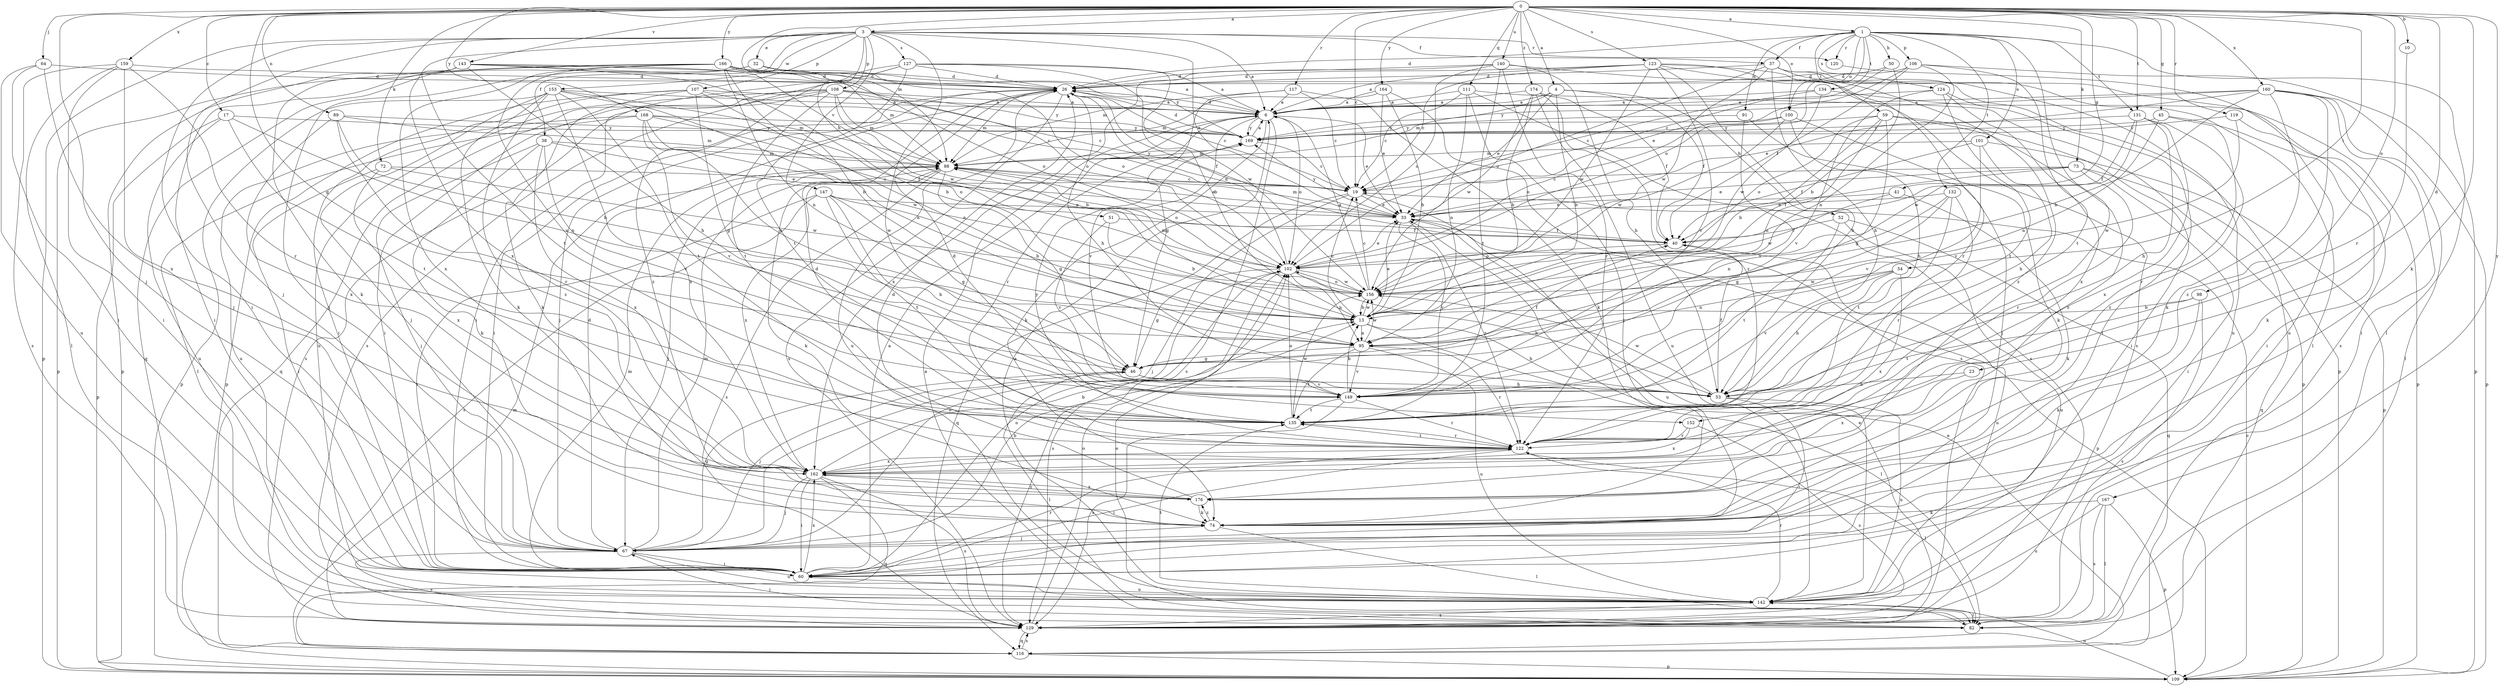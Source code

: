 strict digraph  {
0;
1;
3;
4;
6;
10;
13;
17;
19;
23;
26;
32;
33;
37;
38;
40;
41;
45;
46;
50;
51;
52;
53;
54;
59;
60;
64;
67;
72;
73;
74;
82;
88;
89;
91;
95;
98;
100;
101;
102;
106;
107;
108;
109;
111;
116;
117;
119;
120;
122;
123;
124;
127;
129;
131;
132;
134;
135;
140;
142;
143;
147;
149;
152;
153;
156;
159;
160;
162;
164;
166;
167;
168;
169;
174;
176;
0 -> 1  [label=a];
0 -> 3  [label=a];
0 -> 4  [label=a];
0 -> 10  [label=b];
0 -> 17  [label=c];
0 -> 19  [label=c];
0 -> 23  [label=d];
0 -> 41  [label=g];
0 -> 45  [label=g];
0 -> 46  [label=g];
0 -> 54  [label=i];
0 -> 64  [label=j];
0 -> 67  [label=j];
0 -> 72  [label=k];
0 -> 73  [label=k];
0 -> 74  [label=k];
0 -> 88  [label=m];
0 -> 89  [label=n];
0 -> 98  [label=o];
0 -> 100  [label=o];
0 -> 111  [label=q];
0 -> 117  [label=r];
0 -> 119  [label=r];
0 -> 123  [label=s];
0 -> 131  [label=t];
0 -> 140  [label=u];
0 -> 143  [label=v];
0 -> 159  [label=x];
0 -> 160  [label=x];
0 -> 164  [label=y];
0 -> 166  [label=y];
0 -> 167  [label=y];
0 -> 168  [label=y];
0 -> 174  [label=z];
1 -> 26  [label=d];
1 -> 37  [label=f];
1 -> 50  [label=h];
1 -> 59  [label=i];
1 -> 82  [label=l];
1 -> 91  [label=n];
1 -> 100  [label=o];
1 -> 101  [label=o];
1 -> 102  [label=o];
1 -> 106  [label=p];
1 -> 120  [label=r];
1 -> 124  [label=s];
1 -> 131  [label=t];
1 -> 132  [label=t];
1 -> 134  [label=t];
1 -> 152  [label=w];
3 -> 6  [label=a];
3 -> 32  [label=e];
3 -> 33  [label=e];
3 -> 37  [label=f];
3 -> 38  [label=f];
3 -> 51  [label=h];
3 -> 60  [label=i];
3 -> 67  [label=j];
3 -> 107  [label=p];
3 -> 108  [label=p];
3 -> 109  [label=p];
3 -> 120  [label=r];
3 -> 127  [label=s];
3 -> 147  [label=v];
3 -> 152  [label=w];
3 -> 153  [label=w];
3 -> 162  [label=x];
4 -> 6  [label=a];
4 -> 13  [label=b];
4 -> 33  [label=e];
4 -> 40  [label=f];
4 -> 52  [label=h];
4 -> 169  [label=y];
6 -> 26  [label=d];
6 -> 33  [label=e];
6 -> 74  [label=k];
6 -> 102  [label=o];
6 -> 122  [label=r];
6 -> 129  [label=s];
6 -> 149  [label=v];
6 -> 169  [label=y];
10 -> 122  [label=r];
13 -> 19  [label=c];
13 -> 33  [label=e];
13 -> 53  [label=h];
13 -> 82  [label=l];
13 -> 95  [label=n];
13 -> 156  [label=w];
17 -> 95  [label=n];
17 -> 109  [label=p];
17 -> 135  [label=t];
17 -> 142  [label=u];
17 -> 169  [label=y];
19 -> 33  [label=e];
19 -> 67  [label=j];
19 -> 116  [label=q];
19 -> 142  [label=u];
23 -> 53  [label=h];
23 -> 162  [label=x];
26 -> 6  [label=a];
26 -> 19  [label=c];
26 -> 40  [label=f];
26 -> 53  [label=h];
26 -> 60  [label=i];
26 -> 67  [label=j];
26 -> 88  [label=m];
26 -> 129  [label=s];
26 -> 142  [label=u];
32 -> 26  [label=d];
32 -> 67  [label=j];
32 -> 102  [label=o];
32 -> 116  [label=q];
33 -> 40  [label=f];
33 -> 88  [label=m];
33 -> 109  [label=p];
33 -> 122  [label=r];
33 -> 149  [label=v];
33 -> 169  [label=y];
37 -> 26  [label=d];
37 -> 53  [label=h];
37 -> 82  [label=l];
37 -> 102  [label=o];
37 -> 129  [label=s];
37 -> 142  [label=u];
37 -> 156  [label=w];
38 -> 33  [label=e];
38 -> 67  [label=j];
38 -> 74  [label=k];
38 -> 88  [label=m];
38 -> 149  [label=v];
38 -> 162  [label=x];
40 -> 102  [label=o];
40 -> 142  [label=u];
41 -> 33  [label=e];
41 -> 74  [label=k];
41 -> 156  [label=w];
45 -> 60  [label=i];
45 -> 95  [label=n];
45 -> 122  [label=r];
45 -> 169  [label=y];
46 -> 40  [label=f];
46 -> 53  [label=h];
46 -> 67  [label=j];
46 -> 82  [label=l];
46 -> 149  [label=v];
50 -> 13  [label=b];
50 -> 19  [label=c];
50 -> 26  [label=d];
51 -> 13  [label=b];
51 -> 40  [label=f];
51 -> 149  [label=v];
52 -> 40  [label=f];
52 -> 116  [label=q];
52 -> 135  [label=t];
52 -> 142  [label=u];
53 -> 40  [label=f];
53 -> 60  [label=i];
53 -> 142  [label=u];
53 -> 156  [label=w];
54 -> 53  [label=h];
54 -> 95  [label=n];
54 -> 149  [label=v];
54 -> 156  [label=w];
54 -> 162  [label=x];
59 -> 13  [label=b];
59 -> 46  [label=g];
59 -> 60  [label=i];
59 -> 95  [label=n];
59 -> 102  [label=o];
59 -> 169  [label=y];
59 -> 176  [label=z];
60 -> 6  [label=a];
60 -> 88  [label=m];
60 -> 102  [label=o];
60 -> 122  [label=r];
60 -> 142  [label=u];
60 -> 162  [label=x];
64 -> 26  [label=d];
64 -> 60  [label=i];
64 -> 142  [label=u];
64 -> 162  [label=x];
67 -> 13  [label=b];
67 -> 26  [label=d];
67 -> 46  [label=g];
67 -> 60  [label=i];
67 -> 88  [label=m];
67 -> 102  [label=o];
67 -> 129  [label=s];
67 -> 142  [label=u];
72 -> 19  [label=c];
72 -> 60  [label=i];
72 -> 156  [label=w];
72 -> 162  [label=x];
73 -> 19  [label=c];
73 -> 33  [label=e];
73 -> 40  [label=f];
73 -> 60  [label=i];
73 -> 116  [label=q];
73 -> 122  [label=r];
74 -> 67  [label=j];
74 -> 82  [label=l];
74 -> 176  [label=z];
82 -> 6  [label=a];
82 -> 67  [label=j];
82 -> 102  [label=o];
88 -> 19  [label=c];
88 -> 33  [label=e];
88 -> 46  [label=g];
88 -> 67  [label=j];
88 -> 74  [label=k];
88 -> 102  [label=o];
88 -> 129  [label=s];
88 -> 162  [label=x];
88 -> 169  [label=y];
89 -> 13  [label=b];
89 -> 88  [label=m];
89 -> 122  [label=r];
89 -> 162  [label=x];
89 -> 169  [label=y];
91 -> 67  [label=j];
91 -> 149  [label=v];
91 -> 169  [label=y];
95 -> 46  [label=g];
95 -> 122  [label=r];
95 -> 135  [label=t];
95 -> 142  [label=u];
95 -> 149  [label=v];
95 -> 156  [label=w];
98 -> 13  [label=b];
98 -> 74  [label=k];
98 -> 129  [label=s];
98 -> 135  [label=t];
100 -> 53  [label=h];
100 -> 74  [label=k];
100 -> 102  [label=o];
100 -> 156  [label=w];
100 -> 169  [label=y];
101 -> 40  [label=f];
101 -> 53  [label=h];
101 -> 88  [label=m];
101 -> 109  [label=p];
101 -> 149  [label=v];
102 -> 26  [label=d];
102 -> 33  [label=e];
102 -> 46  [label=g];
102 -> 53  [label=h];
102 -> 95  [label=n];
102 -> 129  [label=s];
102 -> 156  [label=w];
106 -> 26  [label=d];
106 -> 33  [label=e];
106 -> 40  [label=f];
106 -> 95  [label=n];
106 -> 109  [label=p];
106 -> 135  [label=t];
107 -> 6  [label=a];
107 -> 19  [label=c];
107 -> 46  [label=g];
107 -> 60  [label=i];
107 -> 74  [label=k];
107 -> 95  [label=n];
107 -> 109  [label=p];
108 -> 6  [label=a];
108 -> 13  [label=b];
108 -> 19  [label=c];
108 -> 60  [label=i];
108 -> 88  [label=m];
108 -> 116  [label=q];
108 -> 129  [label=s];
108 -> 135  [label=t];
108 -> 142  [label=u];
108 -> 169  [label=y];
109 -> 19  [label=c];
109 -> 142  [label=u];
111 -> 6  [label=a];
111 -> 19  [label=c];
111 -> 67  [label=j];
111 -> 95  [label=n];
111 -> 109  [label=p];
111 -> 129  [label=s];
116 -> 33  [label=e];
116 -> 88  [label=m];
116 -> 109  [label=p];
116 -> 129  [label=s];
117 -> 6  [label=a];
117 -> 19  [label=c];
117 -> 46  [label=g];
117 -> 74  [label=k];
117 -> 162  [label=x];
119 -> 74  [label=k];
119 -> 149  [label=v];
119 -> 169  [label=y];
120 -> 142  [label=u];
122 -> 26  [label=d];
122 -> 60  [label=i];
122 -> 82  [label=l];
122 -> 135  [label=t];
122 -> 162  [label=x];
122 -> 169  [label=y];
123 -> 6  [label=a];
123 -> 19  [label=c];
123 -> 26  [label=d];
123 -> 53  [label=h];
123 -> 109  [label=p];
123 -> 122  [label=r];
123 -> 149  [label=v];
123 -> 156  [label=w];
123 -> 176  [label=z];
124 -> 6  [label=a];
124 -> 60  [label=i];
124 -> 135  [label=t];
124 -> 149  [label=v];
124 -> 162  [label=x];
127 -> 6  [label=a];
127 -> 13  [label=b];
127 -> 26  [label=d];
127 -> 60  [label=i];
127 -> 129  [label=s];
127 -> 135  [label=t];
127 -> 156  [label=w];
127 -> 176  [label=z];
129 -> 33  [label=e];
129 -> 102  [label=o];
129 -> 116  [label=q];
131 -> 40  [label=f];
131 -> 53  [label=h];
131 -> 156  [label=w];
131 -> 162  [label=x];
131 -> 169  [label=y];
131 -> 176  [label=z];
132 -> 33  [label=e];
132 -> 46  [label=g];
132 -> 95  [label=n];
132 -> 122  [label=r];
132 -> 135  [label=t];
134 -> 6  [label=a];
134 -> 19  [label=c];
134 -> 109  [label=p];
134 -> 156  [label=w];
135 -> 26  [label=d];
135 -> 102  [label=o];
135 -> 122  [label=r];
135 -> 156  [label=w];
140 -> 26  [label=d];
140 -> 53  [label=h];
140 -> 88  [label=m];
140 -> 102  [label=o];
140 -> 122  [label=r];
140 -> 129  [label=s];
140 -> 135  [label=t];
142 -> 6  [label=a];
142 -> 82  [label=l];
142 -> 122  [label=r];
142 -> 129  [label=s];
142 -> 135  [label=t];
143 -> 13  [label=b];
143 -> 26  [label=d];
143 -> 53  [label=h];
143 -> 74  [label=k];
143 -> 102  [label=o];
143 -> 109  [label=p];
143 -> 135  [label=t];
143 -> 156  [label=w];
147 -> 13  [label=b];
147 -> 33  [label=e];
147 -> 46  [label=g];
147 -> 53  [label=h];
147 -> 60  [label=i];
147 -> 129  [label=s];
147 -> 135  [label=t];
149 -> 13  [label=b];
149 -> 122  [label=r];
149 -> 129  [label=s];
149 -> 135  [label=t];
152 -> 122  [label=r];
152 -> 129  [label=s];
152 -> 162  [label=x];
153 -> 6  [label=a];
153 -> 67  [label=j];
153 -> 74  [label=k];
153 -> 88  [label=m];
153 -> 95  [label=n];
153 -> 109  [label=p];
153 -> 135  [label=t];
153 -> 162  [label=x];
153 -> 176  [label=z];
156 -> 6  [label=a];
156 -> 13  [label=b];
156 -> 19  [label=c];
156 -> 88  [label=m];
156 -> 102  [label=o];
159 -> 26  [label=d];
159 -> 60  [label=i];
159 -> 67  [label=j];
159 -> 82  [label=l];
159 -> 122  [label=r];
159 -> 129  [label=s];
160 -> 6  [label=a];
160 -> 13  [label=b];
160 -> 33  [label=e];
160 -> 60  [label=i];
160 -> 74  [label=k];
160 -> 82  [label=l];
160 -> 88  [label=m];
160 -> 109  [label=p];
160 -> 176  [label=z];
162 -> 13  [label=b];
162 -> 60  [label=i];
162 -> 67  [label=j];
162 -> 116  [label=q];
162 -> 129  [label=s];
162 -> 176  [label=z];
164 -> 6  [label=a];
164 -> 13  [label=b];
164 -> 33  [label=e];
164 -> 88  [label=m];
164 -> 129  [label=s];
166 -> 6  [label=a];
166 -> 13  [label=b];
166 -> 26  [label=d];
166 -> 60  [label=i];
166 -> 88  [label=m];
166 -> 95  [label=n];
166 -> 102  [label=o];
166 -> 109  [label=p];
166 -> 149  [label=v];
166 -> 162  [label=x];
166 -> 169  [label=y];
167 -> 74  [label=k];
167 -> 82  [label=l];
167 -> 109  [label=p];
167 -> 129  [label=s];
167 -> 142  [label=u];
168 -> 40  [label=f];
168 -> 82  [label=l];
168 -> 95  [label=n];
168 -> 102  [label=o];
168 -> 142  [label=u];
168 -> 149  [label=v];
168 -> 156  [label=w];
168 -> 169  [label=y];
169 -> 6  [label=a];
169 -> 19  [label=c];
169 -> 26  [label=d];
169 -> 88  [label=m];
174 -> 6  [label=a];
174 -> 13  [label=b];
174 -> 40  [label=f];
174 -> 122  [label=r];
174 -> 142  [label=u];
174 -> 156  [label=w];
176 -> 26  [label=d];
176 -> 74  [label=k];
176 -> 162  [label=x];
}
